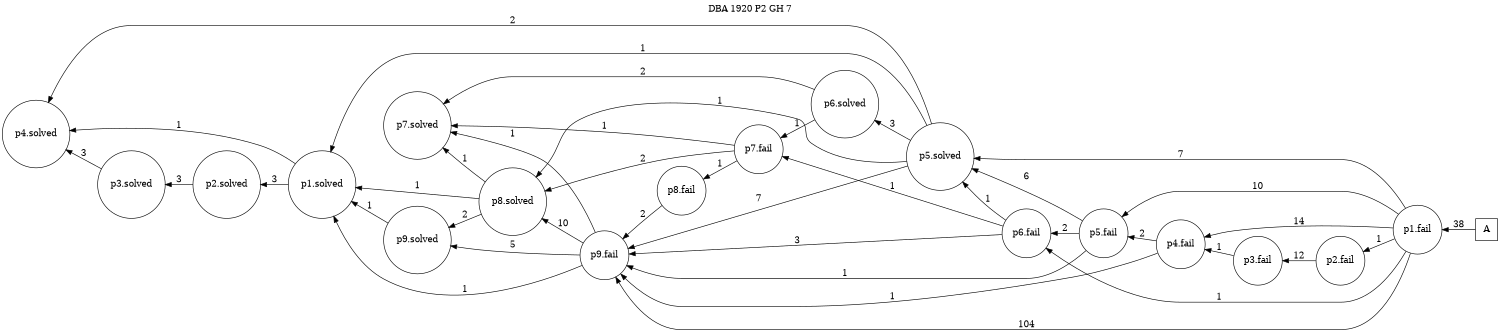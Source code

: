 digraph DBA_1920_P2_GH_7 {
labelloc="tl"
label= " DBA 1920 P2 GH 7 "
rankdir="RL";
graph [ size=" 10 , 10 !"]

"A" [shape="square" label="A"]
"p1.fail" [shape="circle" label="p1.fail"]
"p2.fail" [shape="circle" label="p2.fail"]
"p3.fail" [shape="circle" label="p3.fail"]
"p4.fail" [shape="circle" label="p4.fail"]
"p5.fail" [shape="circle" label="p5.fail"]
"p6.fail" [shape="circle" label="p6.fail"]
"p7.fail" [shape="circle" label="p7.fail"]
"p8.fail" [shape="circle" label="p8.fail"]
"p9.fail" [shape="circle" label="p9.fail"]
"p5.solved" [shape="circle" label="p5.solved"]
"p8.solved" [shape="circle" label="p8.solved"]
"p7.solved" [shape="circle" label="p7.solved"]
"p4.solved" [shape="circle" label="p4.solved"]
"p1.solved" [shape="circle" label="p1.solved"]
"p9.solved" [shape="circle" label="p9.solved"]
"p6.solved" [shape="circle" label="p6.solved"]
"p2.solved" [shape="circle" label="p2.solved"]
"p3.solved" [shape="circle" label="p3.solved"]
"A" -> "p1.fail" [ label=38]
"p1.fail" -> "p2.fail" [ label=1]
"p1.fail" -> "p4.fail" [ label=14]
"p1.fail" -> "p5.fail" [ label=10]
"p1.fail" -> "p6.fail" [ label=1]
"p1.fail" -> "p9.fail" [ label=104]
"p1.fail" -> "p5.solved" [ label=7]
"p2.fail" -> "p3.fail" [ label=12]
"p3.fail" -> "p4.fail" [ label=1]
"p4.fail" -> "p5.fail" [ label=2]
"p4.fail" -> "p9.fail" [ label=1]
"p5.fail" -> "p6.fail" [ label=2]
"p5.fail" -> "p9.fail" [ label=1]
"p5.fail" -> "p5.solved" [ label=6]
"p6.fail" -> "p7.fail" [ label=1]
"p6.fail" -> "p9.fail" [ label=3]
"p6.fail" -> "p5.solved" [ label=1]
"p7.fail" -> "p8.fail" [ label=1]
"p7.fail" -> "p8.solved" [ label=2]
"p7.fail" -> "p7.solved" [ label=1]
"p8.fail" -> "p9.fail" [ label=2]
"p9.fail" -> "p8.solved" [ label=10]
"p9.fail" -> "p7.solved" [ label=1]
"p9.fail" -> "p1.solved" [ label=1]
"p9.fail" -> "p9.solved" [ label=5]
"p5.solved" -> "p9.fail" [ label=7]
"p5.solved" -> "p8.solved" [ label=1]
"p5.solved" -> "p4.solved" [ label=2]
"p5.solved" -> "p1.solved" [ label=1]
"p5.solved" -> "p6.solved" [ label=3]
"p8.solved" -> "p7.solved" [ label=1]
"p8.solved" -> "p1.solved" [ label=1]
"p8.solved" -> "p9.solved" [ label=2]
"p1.solved" -> "p4.solved" [ label=1]
"p1.solved" -> "p2.solved" [ label=3]
"p9.solved" -> "p1.solved" [ label=1]
"p6.solved" -> "p7.fail" [ label=1]
"p6.solved" -> "p7.solved" [ label=2]
"p2.solved" -> "p3.solved" [ label=3]
"p3.solved" -> "p4.solved" [ label=3]
}
